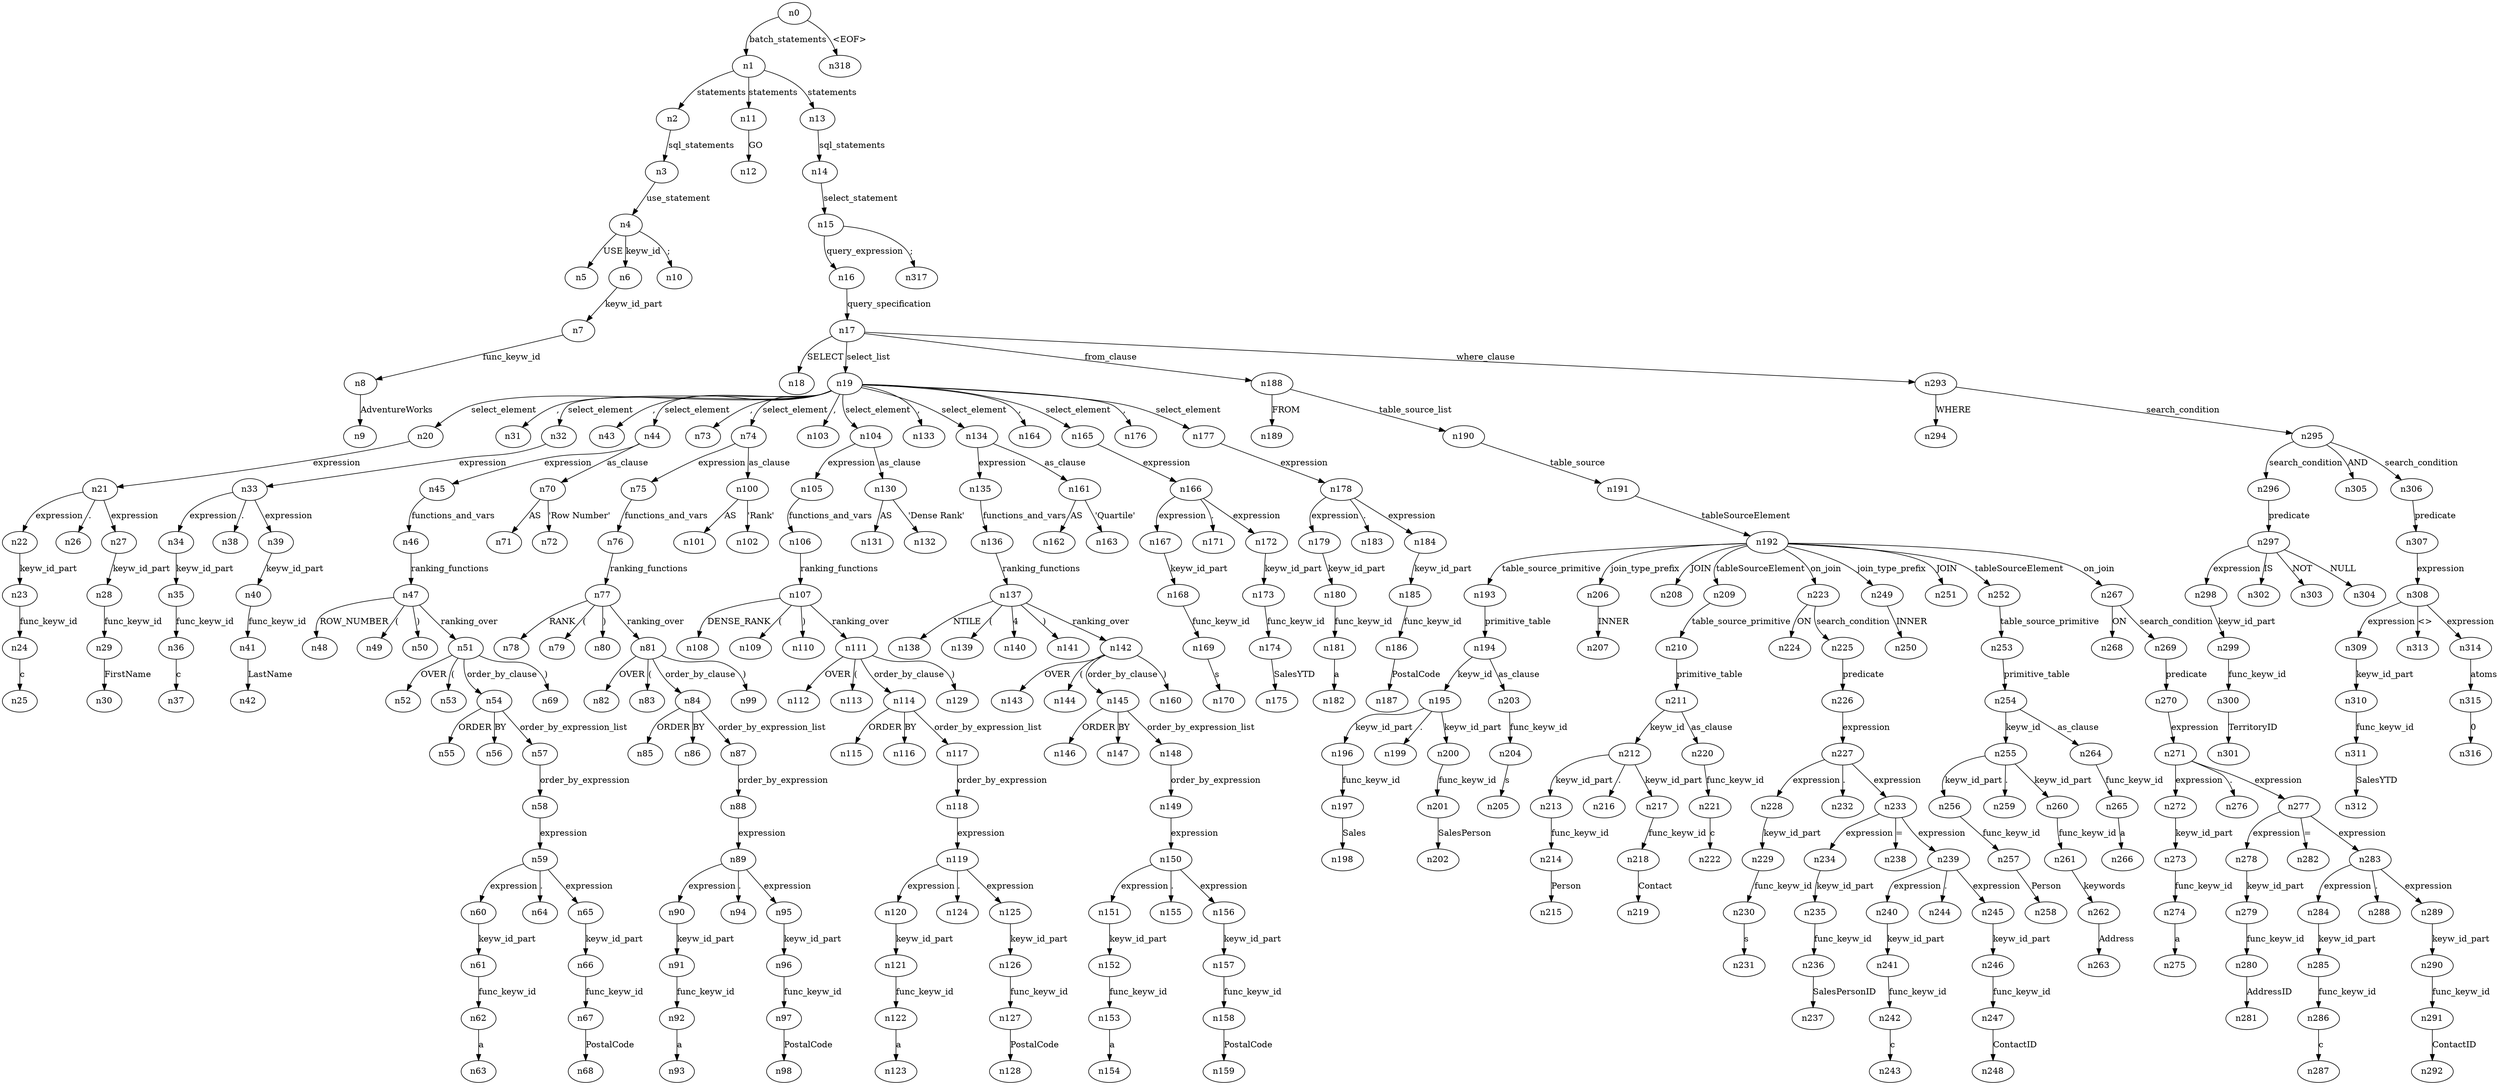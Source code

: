 digraph ParseTree {
  n0 -> n1 [label="batch_statements"];
  n1 -> n2 [label="statements"];
  n2 -> n3 [label="sql_statements"];
  n3 -> n4 [label="use_statement"];
  n4 -> n5 [label="USE"];
  n4 -> n6 [label="keyw_id"];
  n6 -> n7 [label="keyw_id_part"];
  n7 -> n8 [label="func_keyw_id"];
  n8 -> n9 [label="AdventureWorks"];
  n4 -> n10 [label=";"];
  n1 -> n11 [label="statements"];
  n11 -> n12 [label="GO"];
  n1 -> n13 [label="statements"];
  n13 -> n14 [label="sql_statements"];
  n14 -> n15 [label="select_statement"];
  n15 -> n16 [label="query_expression"];
  n16 -> n17 [label="query_specification"];
  n17 -> n18 [label="SELECT"];
  n17 -> n19 [label="select_list"];
  n19 -> n20 [label="select_element"];
  n20 -> n21 [label="expression"];
  n21 -> n22 [label="expression"];
  n22 -> n23 [label="keyw_id_part"];
  n23 -> n24 [label="func_keyw_id"];
  n24 -> n25 [label="c"];
  n21 -> n26 [label="."];
  n21 -> n27 [label="expression"];
  n27 -> n28 [label="keyw_id_part"];
  n28 -> n29 [label="func_keyw_id"];
  n29 -> n30 [label="FirstName"];
  n19 -> n31 [label=","];
  n19 -> n32 [label="select_element"];
  n32 -> n33 [label="expression"];
  n33 -> n34 [label="expression"];
  n34 -> n35 [label="keyw_id_part"];
  n35 -> n36 [label="func_keyw_id"];
  n36 -> n37 [label="c"];
  n33 -> n38 [label="."];
  n33 -> n39 [label="expression"];
  n39 -> n40 [label="keyw_id_part"];
  n40 -> n41 [label="func_keyw_id"];
  n41 -> n42 [label="LastName"];
  n19 -> n43 [label=","];
  n19 -> n44 [label="select_element"];
  n44 -> n45 [label="expression"];
  n45 -> n46 [label="functions_and_vars"];
  n46 -> n47 [label="ranking_functions"];
  n47 -> n48 [label="ROW_NUMBER"];
  n47 -> n49 [label="("];
  n47 -> n50 [label=")"];
  n47 -> n51 [label="ranking_over"];
  n51 -> n52 [label="OVER"];
  n51 -> n53 [label="("];
  n51 -> n54 [label="order_by_clause"];
  n54 -> n55 [label="ORDER"];
  n54 -> n56 [label="BY"];
  n54 -> n57 [label="order_by_expression_list"];
  n57 -> n58 [label="order_by_expression"];
  n58 -> n59 [label="expression"];
  n59 -> n60 [label="expression"];
  n60 -> n61 [label="keyw_id_part"];
  n61 -> n62 [label="func_keyw_id"];
  n62 -> n63 [label="a"];
  n59 -> n64 [label="."];
  n59 -> n65 [label="expression"];
  n65 -> n66 [label="keyw_id_part"];
  n66 -> n67 [label="func_keyw_id"];
  n67 -> n68 [label="PostalCode"];
  n51 -> n69 [label=")"];
  n44 -> n70 [label="as_clause"];
  n70 -> n71 [label="AS"];
  n70 -> n72 [label="'Row Number'"];
  n19 -> n73 [label=","];
  n19 -> n74 [label="select_element"];
  n74 -> n75 [label="expression"];
  n75 -> n76 [label="functions_and_vars"];
  n76 -> n77 [label="ranking_functions"];
  n77 -> n78 [label="RANK"];
  n77 -> n79 [label="("];
  n77 -> n80 [label=")"];
  n77 -> n81 [label="ranking_over"];
  n81 -> n82 [label="OVER"];
  n81 -> n83 [label="("];
  n81 -> n84 [label="order_by_clause"];
  n84 -> n85 [label="ORDER"];
  n84 -> n86 [label="BY"];
  n84 -> n87 [label="order_by_expression_list"];
  n87 -> n88 [label="order_by_expression"];
  n88 -> n89 [label="expression"];
  n89 -> n90 [label="expression"];
  n90 -> n91 [label="keyw_id_part"];
  n91 -> n92 [label="func_keyw_id"];
  n92 -> n93 [label="a"];
  n89 -> n94 [label="."];
  n89 -> n95 [label="expression"];
  n95 -> n96 [label="keyw_id_part"];
  n96 -> n97 [label="func_keyw_id"];
  n97 -> n98 [label="PostalCode"];
  n81 -> n99 [label=")"];
  n74 -> n100 [label="as_clause"];
  n100 -> n101 [label="AS"];
  n100 -> n102 [label="'Rank'"];
  n19 -> n103 [label=","];
  n19 -> n104 [label="select_element"];
  n104 -> n105 [label="expression"];
  n105 -> n106 [label="functions_and_vars"];
  n106 -> n107 [label="ranking_functions"];
  n107 -> n108 [label="DENSE_RANK"];
  n107 -> n109 [label="("];
  n107 -> n110 [label=")"];
  n107 -> n111 [label="ranking_over"];
  n111 -> n112 [label="OVER"];
  n111 -> n113 [label="("];
  n111 -> n114 [label="order_by_clause"];
  n114 -> n115 [label="ORDER"];
  n114 -> n116 [label="BY"];
  n114 -> n117 [label="order_by_expression_list"];
  n117 -> n118 [label="order_by_expression"];
  n118 -> n119 [label="expression"];
  n119 -> n120 [label="expression"];
  n120 -> n121 [label="keyw_id_part"];
  n121 -> n122 [label="func_keyw_id"];
  n122 -> n123 [label="a"];
  n119 -> n124 [label="."];
  n119 -> n125 [label="expression"];
  n125 -> n126 [label="keyw_id_part"];
  n126 -> n127 [label="func_keyw_id"];
  n127 -> n128 [label="PostalCode"];
  n111 -> n129 [label=")"];
  n104 -> n130 [label="as_clause"];
  n130 -> n131 [label="AS"];
  n130 -> n132 [label="'Dense Rank'"];
  n19 -> n133 [label=","];
  n19 -> n134 [label="select_element"];
  n134 -> n135 [label="expression"];
  n135 -> n136 [label="functions_and_vars"];
  n136 -> n137 [label="ranking_functions"];
  n137 -> n138 [label="NTILE"];
  n137 -> n139 [label="("];
  n137 -> n140 [label="4"];
  n137 -> n141 [label=")"];
  n137 -> n142 [label="ranking_over"];
  n142 -> n143 [label="OVER"];
  n142 -> n144 [label="("];
  n142 -> n145 [label="order_by_clause"];
  n145 -> n146 [label="ORDER"];
  n145 -> n147 [label="BY"];
  n145 -> n148 [label="order_by_expression_list"];
  n148 -> n149 [label="order_by_expression"];
  n149 -> n150 [label="expression"];
  n150 -> n151 [label="expression"];
  n151 -> n152 [label="keyw_id_part"];
  n152 -> n153 [label="func_keyw_id"];
  n153 -> n154 [label="a"];
  n150 -> n155 [label="."];
  n150 -> n156 [label="expression"];
  n156 -> n157 [label="keyw_id_part"];
  n157 -> n158 [label="func_keyw_id"];
  n158 -> n159 [label="PostalCode"];
  n142 -> n160 [label=")"];
  n134 -> n161 [label="as_clause"];
  n161 -> n162 [label="AS"];
  n161 -> n163 [label="'Quartile'"];
  n19 -> n164 [label=","];
  n19 -> n165 [label="select_element"];
  n165 -> n166 [label="expression"];
  n166 -> n167 [label="expression"];
  n167 -> n168 [label="keyw_id_part"];
  n168 -> n169 [label="func_keyw_id"];
  n169 -> n170 [label="s"];
  n166 -> n171 [label="."];
  n166 -> n172 [label="expression"];
  n172 -> n173 [label="keyw_id_part"];
  n173 -> n174 [label="func_keyw_id"];
  n174 -> n175 [label="SalesYTD"];
  n19 -> n176 [label=","];
  n19 -> n177 [label="select_element"];
  n177 -> n178 [label="expression"];
  n178 -> n179 [label="expression"];
  n179 -> n180 [label="keyw_id_part"];
  n180 -> n181 [label="func_keyw_id"];
  n181 -> n182 [label="a"];
  n178 -> n183 [label="."];
  n178 -> n184 [label="expression"];
  n184 -> n185 [label="keyw_id_part"];
  n185 -> n186 [label="func_keyw_id"];
  n186 -> n187 [label="PostalCode"];
  n17 -> n188 [label="from_clause"];
  n188 -> n189 [label="FROM"];
  n188 -> n190 [label="table_source_list"];
  n190 -> n191 [label="table_source"];
  n191 -> n192 [label="tableSourceElement"];
  n192 -> n193 [label="table_source_primitive"];
  n193 -> n194 [label="primitive_table"];
  n194 -> n195 [label="keyw_id"];
  n195 -> n196 [label="keyw_id_part"];
  n196 -> n197 [label="func_keyw_id"];
  n197 -> n198 [label="Sales"];
  n195 -> n199 [label="."];
  n195 -> n200 [label="keyw_id_part"];
  n200 -> n201 [label="func_keyw_id"];
  n201 -> n202 [label="SalesPerson"];
  n194 -> n203 [label="as_clause"];
  n203 -> n204 [label="func_keyw_id"];
  n204 -> n205 [label="s"];
  n192 -> n206 [label="join_type_prefix"];
  n206 -> n207 [label="INNER"];
  n192 -> n208 [label="JOIN"];
  n192 -> n209 [label="tableSourceElement"];
  n209 -> n210 [label="table_source_primitive"];
  n210 -> n211 [label="primitive_table"];
  n211 -> n212 [label="keyw_id"];
  n212 -> n213 [label="keyw_id_part"];
  n213 -> n214 [label="func_keyw_id"];
  n214 -> n215 [label="Person"];
  n212 -> n216 [label="."];
  n212 -> n217 [label="keyw_id_part"];
  n217 -> n218 [label="func_keyw_id"];
  n218 -> n219 [label="Contact"];
  n211 -> n220 [label="as_clause"];
  n220 -> n221 [label="func_keyw_id"];
  n221 -> n222 [label="c"];
  n192 -> n223 [label="on_join"];
  n223 -> n224 [label="ON"];
  n223 -> n225 [label="search_condition"];
  n225 -> n226 [label="predicate"];
  n226 -> n227 [label="expression"];
  n227 -> n228 [label="expression"];
  n228 -> n229 [label="keyw_id_part"];
  n229 -> n230 [label="func_keyw_id"];
  n230 -> n231 [label="s"];
  n227 -> n232 [label="."];
  n227 -> n233 [label="expression"];
  n233 -> n234 [label="expression"];
  n234 -> n235 [label="keyw_id_part"];
  n235 -> n236 [label="func_keyw_id"];
  n236 -> n237 [label="SalesPersonID"];
  n233 -> n238 [label="="];
  n233 -> n239 [label="expression"];
  n239 -> n240 [label="expression"];
  n240 -> n241 [label="keyw_id_part"];
  n241 -> n242 [label="func_keyw_id"];
  n242 -> n243 [label="c"];
  n239 -> n244 [label="."];
  n239 -> n245 [label="expression"];
  n245 -> n246 [label="keyw_id_part"];
  n246 -> n247 [label="func_keyw_id"];
  n247 -> n248 [label="ContactID"];
  n192 -> n249 [label="join_type_prefix"];
  n249 -> n250 [label="INNER"];
  n192 -> n251 [label="JOIN"];
  n192 -> n252 [label="tableSourceElement"];
  n252 -> n253 [label="table_source_primitive"];
  n253 -> n254 [label="primitive_table"];
  n254 -> n255 [label="keyw_id"];
  n255 -> n256 [label="keyw_id_part"];
  n256 -> n257 [label="func_keyw_id"];
  n257 -> n258 [label="Person"];
  n255 -> n259 [label="."];
  n255 -> n260 [label="keyw_id_part"];
  n260 -> n261 [label="func_keyw_id"];
  n261 -> n262 [label="keywords"];
  n262 -> n263 [label="Address"];
  n254 -> n264 [label="as_clause"];
  n264 -> n265 [label="func_keyw_id"];
  n265 -> n266 [label="a"];
  n192 -> n267 [label="on_join"];
  n267 -> n268 [label="ON"];
  n267 -> n269 [label="search_condition"];
  n269 -> n270 [label="predicate"];
  n270 -> n271 [label="expression"];
  n271 -> n272 [label="expression"];
  n272 -> n273 [label="keyw_id_part"];
  n273 -> n274 [label="func_keyw_id"];
  n274 -> n275 [label="a"];
  n271 -> n276 [label="."];
  n271 -> n277 [label="expression"];
  n277 -> n278 [label="expression"];
  n278 -> n279 [label="keyw_id_part"];
  n279 -> n280 [label="func_keyw_id"];
  n280 -> n281 [label="AddressID"];
  n277 -> n282 [label="="];
  n277 -> n283 [label="expression"];
  n283 -> n284 [label="expression"];
  n284 -> n285 [label="keyw_id_part"];
  n285 -> n286 [label="func_keyw_id"];
  n286 -> n287 [label="c"];
  n283 -> n288 [label="."];
  n283 -> n289 [label="expression"];
  n289 -> n290 [label="keyw_id_part"];
  n290 -> n291 [label="func_keyw_id"];
  n291 -> n292 [label="ContactID"];
  n17 -> n293 [label="where_clause"];
  n293 -> n294 [label="WHERE"];
  n293 -> n295 [label="search_condition"];
  n295 -> n296 [label="search_condition"];
  n296 -> n297 [label="predicate"];
  n297 -> n298 [label="expression"];
  n298 -> n299 [label="keyw_id_part"];
  n299 -> n300 [label="func_keyw_id"];
  n300 -> n301 [label="TerritoryID"];
  n297 -> n302 [label="IS"];
  n297 -> n303 [label="NOT"];
  n297 -> n304 [label="NULL"];
  n295 -> n305 [label="AND"];
  n295 -> n306 [label="search_condition"];
  n306 -> n307 [label="predicate"];
  n307 -> n308 [label="expression"];
  n308 -> n309 [label="expression"];
  n309 -> n310 [label="keyw_id_part"];
  n310 -> n311 [label="func_keyw_id"];
  n311 -> n312 [label="SalesYTD"];
  n308 -> n313 [label="<>"];
  n308 -> n314 [label="expression"];
  n314 -> n315 [label="atoms"];
  n315 -> n316 [label="0"];
  n15 -> n317 [label=";"];
  n0 -> n318 [label="<EOF>"];
}